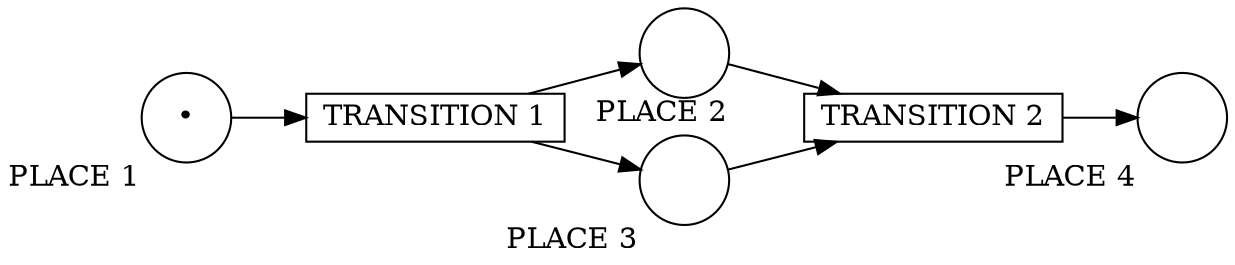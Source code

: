 digraph petrinet {
    rankdir="LR";
    PLACE_1_A [width=0.6 shape="circle" xlabel="PLACE 1" label="•"];
    PLACE_2_A [width=0.6 shape="circle" xlabel="PLACE 2" label=""];
    PLACE_3_A [width=0.6 shape="circle" xlabel="PLACE 3" label=""];
    PLACE_4_A [width=0.6 shape="circle" xlabel="PLACE 4" label=""];
    
    TRANSITION_1_A [height=0.1 shape="box" xlabel="" label="TRANSITION 1"];
    TRANSITION_2_A [height=0.1 shape="box" xlabel="" label="TRANSITION 2"];
    
    PLACE_1_A -> TRANSITION_1_A;
    TRANSITION_1_A -> PLACE_2_A;
    TRANSITION_1_A -> PLACE_3_A;
    PLACE_2_A -> TRANSITION_2_A;
    PLACE_3_A -> TRANSITION_2_A;
    TRANSITION_2_A -> PLACE_4_A;
}